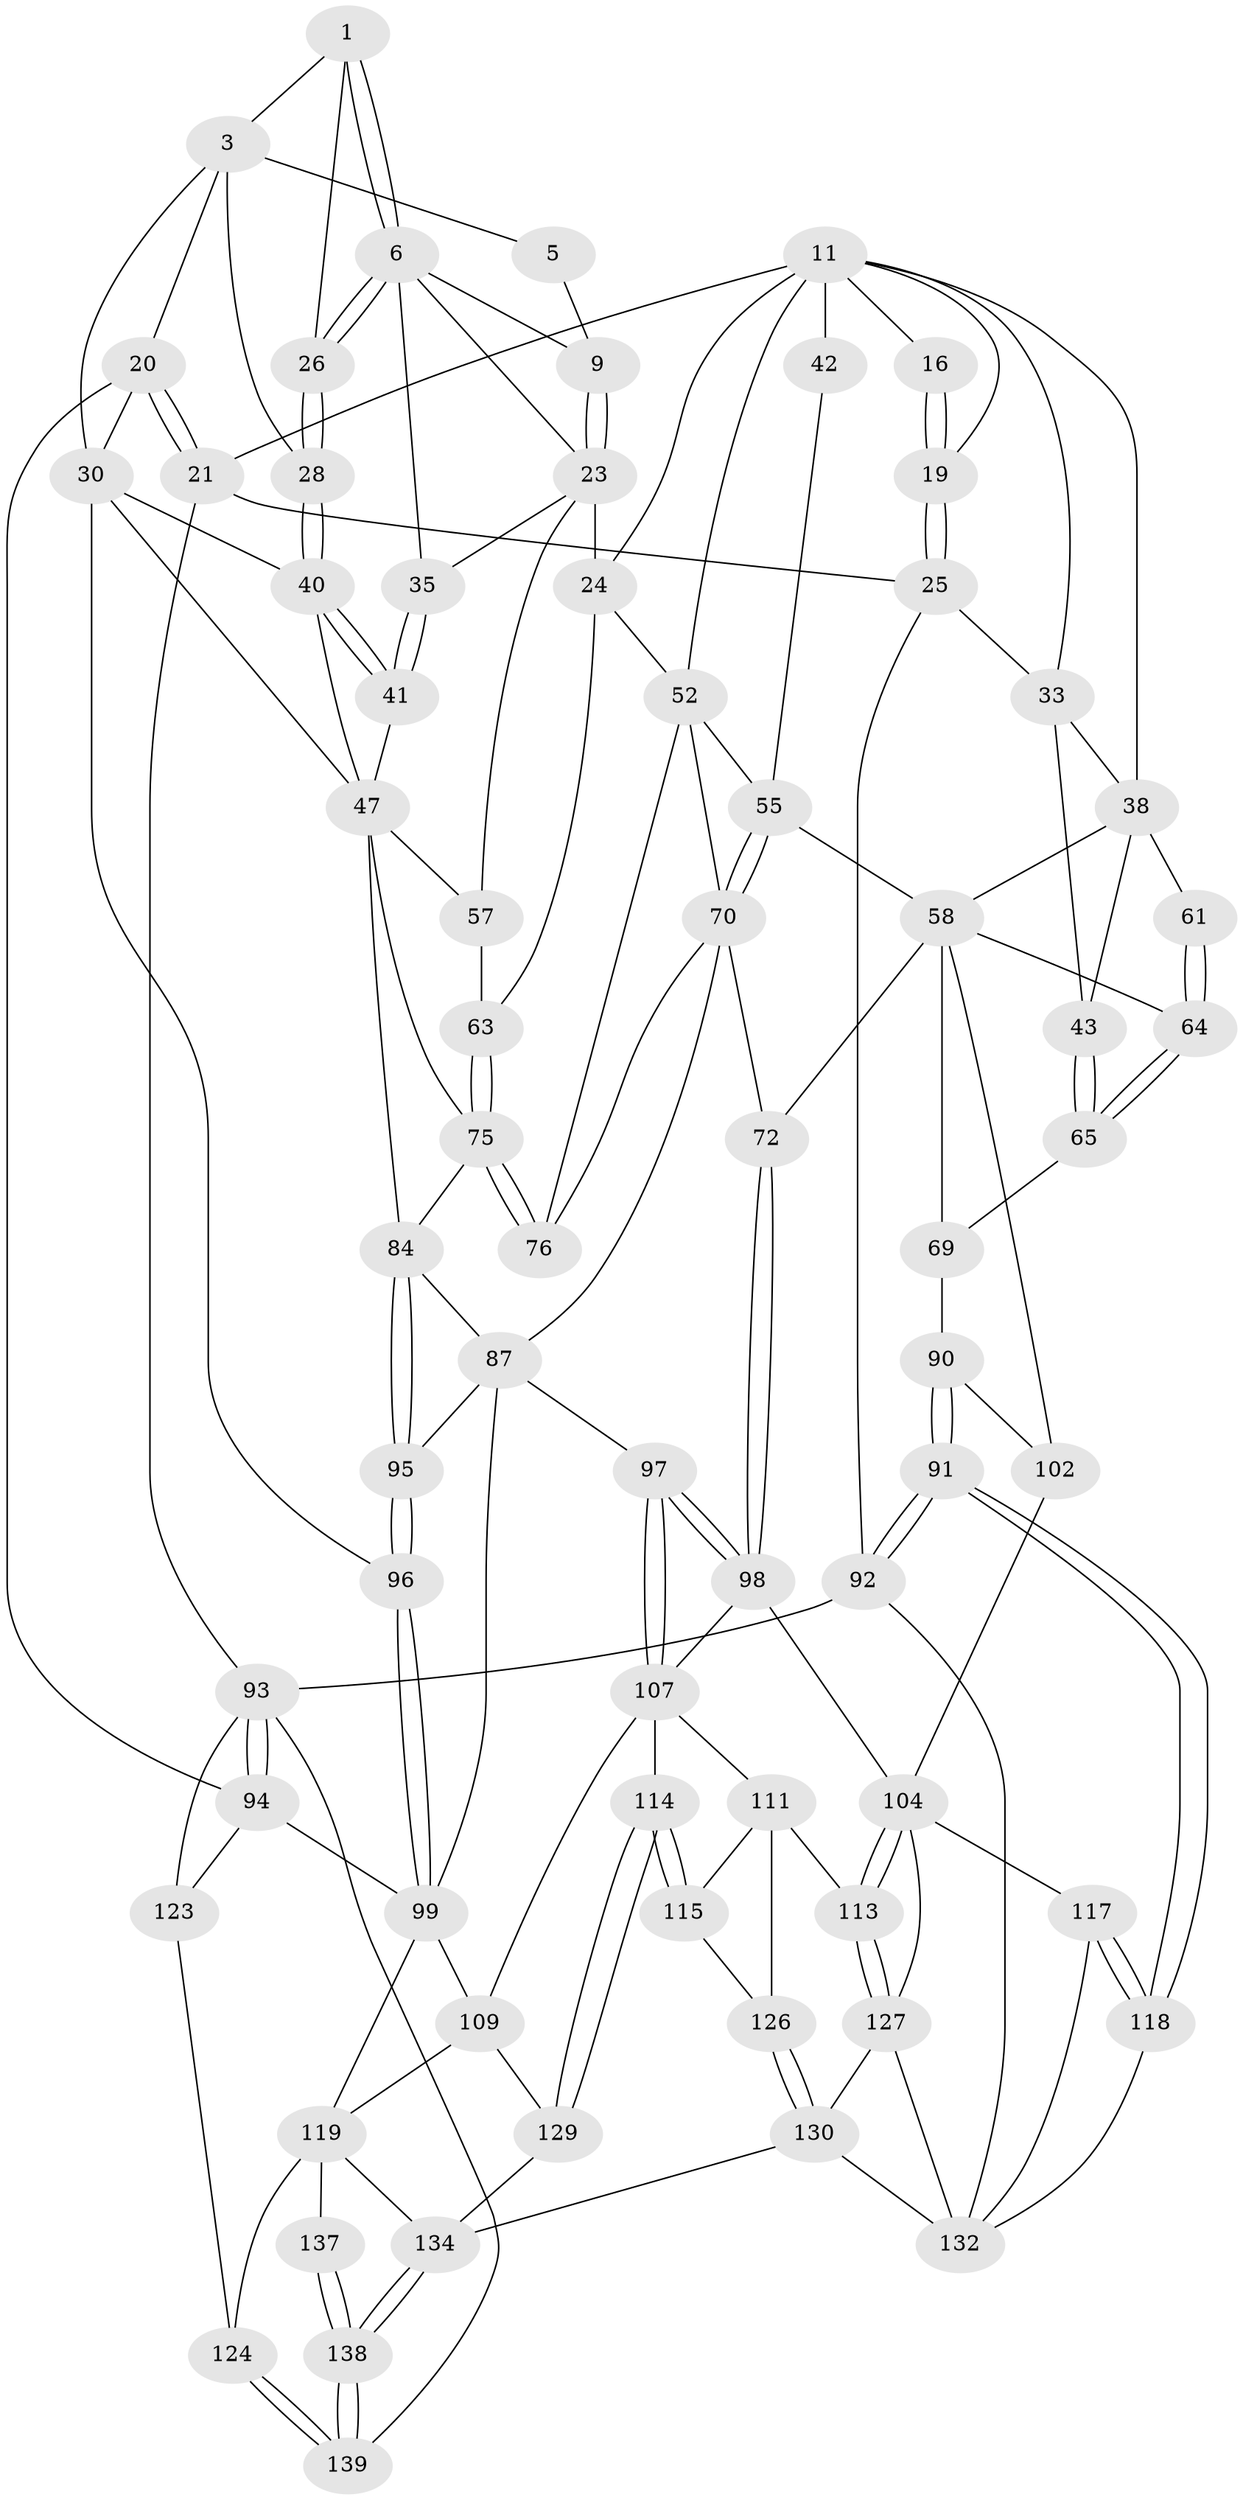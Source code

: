 // original degree distribution, {3: 0.02097902097902098, 4: 0.2097902097902098, 5: 0.5664335664335665, 6: 0.20279720279720279}
// Generated by graph-tools (version 1.1) at 2025/17/03/09/25 04:17:04]
// undirected, 71 vertices, 168 edges
graph export_dot {
graph [start="1"]
  node [color=gray90,style=filled];
  1 [pos="+0.7355859403893971+0",super="+2"];
  3 [pos="+0.9099890338644672+0.06581835005145556",super="+4+27"];
  5 [pos="+0.7106070754319533+0",super="+10"];
  6 [pos="+0.7860027774021453+0.12959499764624235",super="+7"];
  9 [pos="+0.6557753013048293+0.08985224861453003"];
  11 [pos="+0.17021597737056887+0",super="+17+12"];
  16 [pos="+0.13244785943448864+0"];
  19 [pos="+0+0"];
  20 [pos="+1+0",super="+29"];
  21 [pos="+1+0",super="+22"];
  23 [pos="+0.6209612983136357+0.16299465291793938",super="+32"];
  24 [pos="+0.44883271484911386+0.1077484543210932",super="+50"];
  25 [pos="+0+0"];
  26 [pos="+0.8074639634222951+0.1395690199262583"];
  28 [pos="+0.8161308550777172+0.1682110583028801"];
  30 [pos="+1+0.23979914398862215",super="+31+46"];
  33 [pos="+0.09087771537866712+0.14529033295597185",super="+34"];
  35 [pos="+0.7118905235787972+0.21358528005047067"];
  38 [pos="+0.12016961699138047+0.25907438248122683",super="+60+39"];
  40 [pos="+0.8170791866532932+0.19688051318417948",super="+45"];
  41 [pos="+0.7968738459333674+0.2782915067897127"];
  42 [pos="+0.289176604535553+0.1869474839124658"];
  43 [pos="+0+0.14396054790702992"];
  47 [pos="+0.8153701626952052+0.3298802884021048",super="+48+73"];
  52 [pos="+0.4504893851469816+0.31232100678629016",super="+53+77"];
  55 [pos="+0.3057895060131051+0.3493832141192237",super="+56"];
  57 [pos="+0.6336541406411254+0.26963370755227384",super="+62"];
  58 [pos="+0.18703993093667443+0.3239521419451806",super="+67+59"];
  61 [pos="+0.08436194871990117+0.2776322717674526"];
  63 [pos="+0.5195280947511467+0.32773318769346743"];
  64 [pos="+0.022506270354676065+0.34247392370374785"];
  65 [pos="+0+0.46945876272687087"];
  69 [pos="+0.11909676882573274+0.4904908494340885",super="+78"];
  70 [pos="+0.30422542733021607+0.408293430686928",super="+71"];
  72 [pos="+0.21954793617149052+0.5171689980707532"];
  75 [pos="+0.5131368128638416+0.44073112791424557",super="+83"];
  76 [pos="+0.4667292365649776+0.46999539561028253"];
  84 [pos="+0.7607718987378831+0.499782078474655",super="+85"];
  87 [pos="+0.612920138688142+0.5362842122330289",super="+88"];
  90 [pos="+0+0.4785843522866674"];
  91 [pos="+0+0.8204744272519182"];
  92 [pos="+0+1"];
  93 [pos="+1+0.7433651489316611",super="+141+140"];
  94 [pos="+1+0.6898264743264065",super="+106"];
  95 [pos="+0.7585636884174616+0.5289238172559041"];
  96 [pos="+0.7781115967291498+0.6105161044255807"];
  97 [pos="+0.37429829525626174+0.6108724693982746"];
  98 [pos="+0.22371478522036622+0.5248149289567957",super="+103"];
  99 [pos="+0.7733824054750571+0.6292232310478593",super="+100"];
  102 [pos="+0.06356603855980714+0.6535497171272091"];
  104 [pos="+0.12164119405191365+0.7345779396203324",super="+105"];
  107 [pos="+0.36482240922214076+0.6730150341112747",super="+108+110"];
  109 [pos="+0.5859898551177266+0.6574304444612844",super="+122"];
  111 [pos="+0.2669012906608316+0.7243669499849186",super="+112"];
  113 [pos="+0.1380169269986869+0.7606527890316617"];
  114 [pos="+0.39613567201649424+0.8015575966999701"];
  115 [pos="+0.29191806834826045+0.7824327714522734"];
  117 [pos="+0+0.8020436911054676"];
  118 [pos="+0+0.8195565249335012"];
  119 [pos="+0.7274129291309259+0.7269310935360292",super="+125+120"];
  123 [pos="+0.8428589247987187+0.8346332404044312"];
  124 [pos="+0.8017140603540441+0.8212709443403841"];
  126 [pos="+0.2433831909191681+0.8323395553561563"];
  127 [pos="+0.1294966550329185+0.7942560317676247",super="+128"];
  129 [pos="+0.4163787850531552+0.8487464024854329"];
  130 [pos="+0.2578914224396591+0.9652453809944722",super="+136+131"];
  132 [pos="+0.07743841563793533+0.8997712919283941",super="+133+142"];
  134 [pos="+0.4064231049411724+1",super="+135"];
  137 [pos="+0.6593029535524517+0.9079041724018174"];
  138 [pos="+0.5952275619703173+1"];
  139 [pos="+0.6340644607234676+1"];
  1 -- 6;
  1 -- 6;
  1 -- 26;
  1 -- 3;
  3 -- 20;
  3 -- 5;
  3 -- 28;
  3 -- 30;
  5 -- 9;
  6 -- 26;
  6 -- 26;
  6 -- 9;
  6 -- 35;
  6 -- 23;
  9 -- 23;
  9 -- 23;
  11 -- 33;
  11 -- 19;
  11 -- 38;
  11 -- 42 [weight=2];
  11 -- 16;
  11 -- 52;
  11 -- 24;
  11 -- 21;
  16 -- 19;
  16 -- 19;
  19 -- 25;
  19 -- 25;
  20 -- 21;
  20 -- 21;
  20 -- 94;
  20 -- 30 [weight=2];
  21 -- 25;
  21 -- 93;
  23 -- 24 [weight=2];
  23 -- 35;
  23 -- 57;
  24 -- 52;
  24 -- 63;
  25 -- 92;
  25 -- 33;
  26 -- 28;
  26 -- 28;
  28 -- 40;
  28 -- 40;
  30 -- 40;
  30 -- 96;
  30 -- 47 [weight=2];
  33 -- 38;
  33 -- 43;
  35 -- 41;
  35 -- 41;
  38 -- 61 [weight=2];
  38 -- 43;
  38 -- 58;
  40 -- 41;
  40 -- 41;
  40 -- 47;
  41 -- 47;
  42 -- 55;
  43 -- 65;
  43 -- 65;
  47 -- 57 [weight=2];
  47 -- 84;
  47 -- 75;
  52 -- 55;
  52 -- 70;
  52 -- 76;
  55 -- 70;
  55 -- 70;
  55 -- 58;
  57 -- 63;
  58 -- 72;
  58 -- 69 [weight=2];
  58 -- 102;
  58 -- 64;
  61 -- 64;
  61 -- 64;
  63 -- 75;
  63 -- 75;
  64 -- 65;
  64 -- 65;
  65 -- 69;
  69 -- 90;
  70 -- 72;
  70 -- 76;
  70 -- 87;
  72 -- 98;
  72 -- 98;
  75 -- 76;
  75 -- 76;
  75 -- 84;
  84 -- 95;
  84 -- 95;
  84 -- 87;
  87 -- 95;
  87 -- 97;
  87 -- 99;
  90 -- 91;
  90 -- 91;
  90 -- 102;
  91 -- 92;
  91 -- 92;
  91 -- 118;
  91 -- 118;
  92 -- 132;
  92 -- 93;
  93 -- 94;
  93 -- 94;
  93 -- 139;
  93 -- 123;
  94 -- 123;
  94 -- 99;
  95 -- 96;
  95 -- 96;
  96 -- 99;
  96 -- 99;
  97 -- 98;
  97 -- 98;
  97 -- 107;
  97 -- 107;
  98 -- 104;
  98 -- 107;
  99 -- 109;
  99 -- 119;
  102 -- 104;
  104 -- 113;
  104 -- 113;
  104 -- 117;
  104 -- 127;
  107 -- 111;
  107 -- 114;
  107 -- 109;
  109 -- 129;
  109 -- 119;
  111 -- 115;
  111 -- 113;
  111 -- 126;
  113 -- 127;
  113 -- 127;
  114 -- 115;
  114 -- 115;
  114 -- 129;
  114 -- 129;
  115 -- 126;
  117 -- 118;
  117 -- 118;
  117 -- 132;
  118 -- 132;
  119 -- 137 [weight=2];
  119 -- 124;
  119 -- 134;
  123 -- 124;
  124 -- 139;
  124 -- 139;
  126 -- 130;
  126 -- 130;
  127 -- 132;
  127 -- 130;
  129 -- 134;
  130 -- 132 [weight=2];
  130 -- 134;
  134 -- 138;
  134 -- 138;
  137 -- 138;
  137 -- 138;
  138 -- 139;
  138 -- 139;
}

